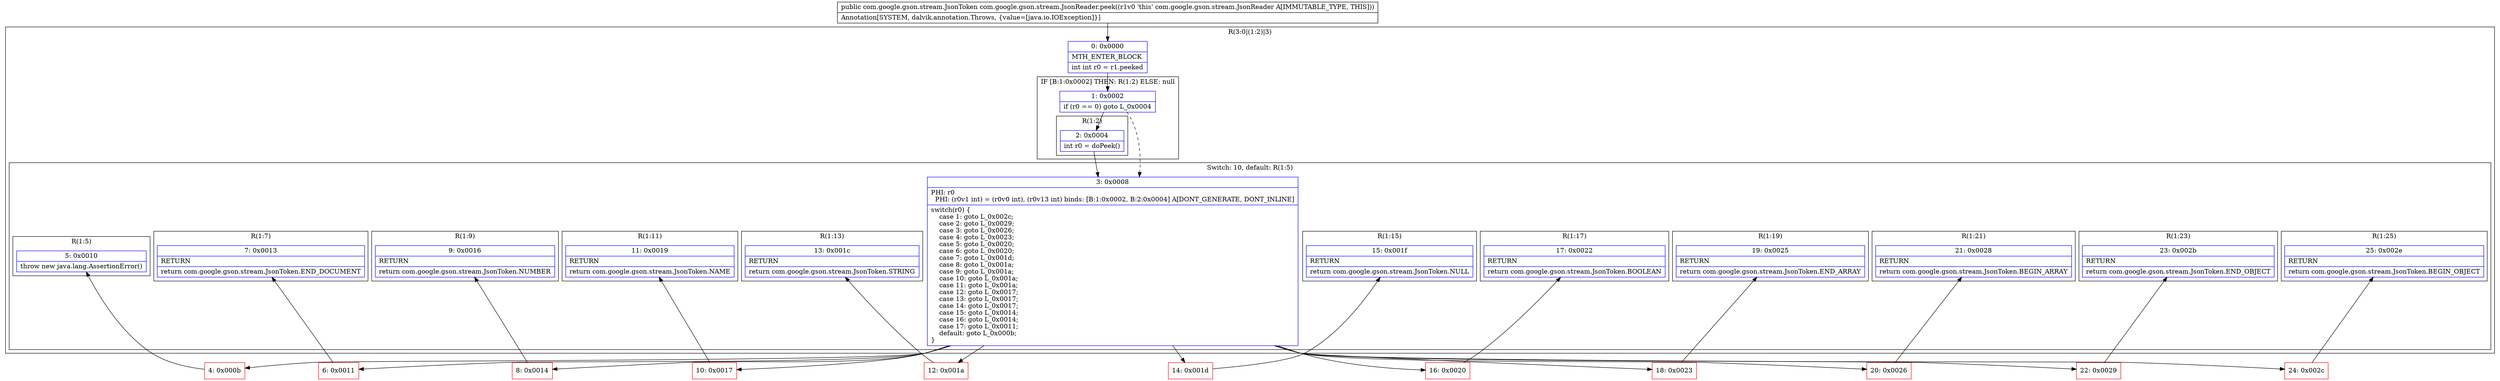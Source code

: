 digraph "CFG forcom.google.gson.stream.JsonReader.peek()Lcom\/google\/gson\/stream\/JsonToken;" {
subgraph cluster_Region_1048860034 {
label = "R(3:0|(1:2)|3)";
node [shape=record,color=blue];
Node_0 [shape=record,label="{0\:\ 0x0000|MTH_ENTER_BLOCK\l|int int r0 = r1.peeked\l}"];
subgraph cluster_IfRegion_516329478 {
label = "IF [B:1:0x0002] THEN: R(1:2) ELSE: null";
node [shape=record,color=blue];
Node_1 [shape=record,label="{1\:\ 0x0002|if (r0 == 0) goto L_0x0004\l}"];
subgraph cluster_Region_866188940 {
label = "R(1:2)";
node [shape=record,color=blue];
Node_2 [shape=record,label="{2\:\ 0x0004|int r0 = doPeek()\l}"];
}
}
subgraph cluster_SwitchRegion_357557150 {
label = "Switch: 10, default: R(1:5)";
node [shape=record,color=blue];
Node_3 [shape=record,label="{3\:\ 0x0008|PHI: r0 \l  PHI: (r0v1 int) = (r0v0 int), (r0v13 int) binds: [B:1:0x0002, B:2:0x0004] A[DONT_GENERATE, DONT_INLINE]\l|switch(r0) \{\l    case 1: goto L_0x002c;\l    case 2: goto L_0x0029;\l    case 3: goto L_0x0026;\l    case 4: goto L_0x0023;\l    case 5: goto L_0x0020;\l    case 6: goto L_0x0020;\l    case 7: goto L_0x001d;\l    case 8: goto L_0x001a;\l    case 9: goto L_0x001a;\l    case 10: goto L_0x001a;\l    case 11: goto L_0x001a;\l    case 12: goto L_0x0017;\l    case 13: goto L_0x0017;\l    case 14: goto L_0x0017;\l    case 15: goto L_0x0014;\l    case 16: goto L_0x0014;\l    case 17: goto L_0x0011;\l    default: goto L_0x000b;\l\}\l}"];
subgraph cluster_Region_536087065 {
label = "R(1:25)";
node [shape=record,color=blue];
Node_25 [shape=record,label="{25\:\ 0x002e|RETURN\l|return com.google.gson.stream.JsonToken.BEGIN_OBJECT\l}"];
}
subgraph cluster_Region_1058360891 {
label = "R(1:23)";
node [shape=record,color=blue];
Node_23 [shape=record,label="{23\:\ 0x002b|RETURN\l|return com.google.gson.stream.JsonToken.END_OBJECT\l}"];
}
subgraph cluster_Region_2115498047 {
label = "R(1:21)";
node [shape=record,color=blue];
Node_21 [shape=record,label="{21\:\ 0x0028|RETURN\l|return com.google.gson.stream.JsonToken.BEGIN_ARRAY\l}"];
}
subgraph cluster_Region_310911900 {
label = "R(1:19)";
node [shape=record,color=blue];
Node_19 [shape=record,label="{19\:\ 0x0025|RETURN\l|return com.google.gson.stream.JsonToken.END_ARRAY\l}"];
}
subgraph cluster_Region_756238102 {
label = "R(1:17)";
node [shape=record,color=blue];
Node_17 [shape=record,label="{17\:\ 0x0022|RETURN\l|return com.google.gson.stream.JsonToken.BOOLEAN\l}"];
}
subgraph cluster_Region_945991705 {
label = "R(1:15)";
node [shape=record,color=blue];
Node_15 [shape=record,label="{15\:\ 0x001f|RETURN\l|return com.google.gson.stream.JsonToken.NULL\l}"];
}
subgraph cluster_Region_2041915682 {
label = "R(1:13)";
node [shape=record,color=blue];
Node_13 [shape=record,label="{13\:\ 0x001c|RETURN\l|return com.google.gson.stream.JsonToken.STRING\l}"];
}
subgraph cluster_Region_712143179 {
label = "R(1:11)";
node [shape=record,color=blue];
Node_11 [shape=record,label="{11\:\ 0x0019|RETURN\l|return com.google.gson.stream.JsonToken.NAME\l}"];
}
subgraph cluster_Region_502180068 {
label = "R(1:9)";
node [shape=record,color=blue];
Node_9 [shape=record,label="{9\:\ 0x0016|RETURN\l|return com.google.gson.stream.JsonToken.NUMBER\l}"];
}
subgraph cluster_Region_807477560 {
label = "R(1:7)";
node [shape=record,color=blue];
Node_7 [shape=record,label="{7\:\ 0x0013|RETURN\l|return com.google.gson.stream.JsonToken.END_DOCUMENT\l}"];
}
subgraph cluster_Region_1611526695 {
label = "R(1:5)";
node [shape=record,color=blue];
Node_5 [shape=record,label="{5\:\ 0x0010|throw new java.lang.AssertionError()\l}"];
}
}
}
Node_4 [shape=record,color=red,label="{4\:\ 0x000b}"];
Node_6 [shape=record,color=red,label="{6\:\ 0x0011}"];
Node_8 [shape=record,color=red,label="{8\:\ 0x0014}"];
Node_10 [shape=record,color=red,label="{10\:\ 0x0017}"];
Node_12 [shape=record,color=red,label="{12\:\ 0x001a}"];
Node_14 [shape=record,color=red,label="{14\:\ 0x001d}"];
Node_16 [shape=record,color=red,label="{16\:\ 0x0020}"];
Node_18 [shape=record,color=red,label="{18\:\ 0x0023}"];
Node_20 [shape=record,color=red,label="{20\:\ 0x0026}"];
Node_22 [shape=record,color=red,label="{22\:\ 0x0029}"];
Node_24 [shape=record,color=red,label="{24\:\ 0x002c}"];
MethodNode[shape=record,label="{public com.google.gson.stream.JsonToken com.google.gson.stream.JsonReader.peek((r1v0 'this' com.google.gson.stream.JsonReader A[IMMUTABLE_TYPE, THIS]))  | Annotation[SYSTEM, dalvik.annotation.Throws, \{value=[java.io.IOException]\}]\l}"];
MethodNode -> Node_0;
Node_0 -> Node_1;
Node_1 -> Node_2;
Node_1 -> Node_3[style=dashed];
Node_2 -> Node_3;
Node_3 -> Node_4;
Node_3 -> Node_6;
Node_3 -> Node_8;
Node_3 -> Node_10;
Node_3 -> Node_12;
Node_3 -> Node_14;
Node_3 -> Node_16;
Node_3 -> Node_18;
Node_3 -> Node_20;
Node_3 -> Node_22;
Node_3 -> Node_24;
Node_4 -> Node_5;
Node_6 -> Node_7;
Node_8 -> Node_9;
Node_10 -> Node_11;
Node_12 -> Node_13;
Node_14 -> Node_15;
Node_16 -> Node_17;
Node_18 -> Node_19;
Node_20 -> Node_21;
Node_22 -> Node_23;
Node_24 -> Node_25;
}

